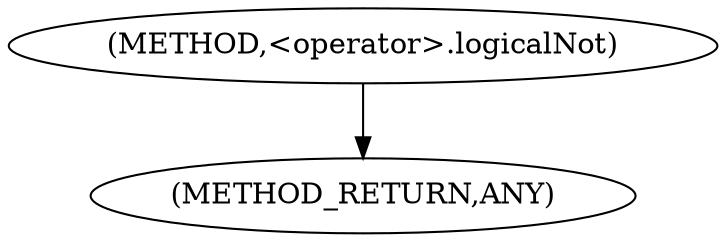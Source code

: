 digraph "&lt;operator&gt;.logicalNot" {  
"111669149719" [label = <(METHOD,&lt;operator&gt;.logicalNot)> ]
"128849018903" [label = <(METHOD_RETURN,ANY)> ]
  "111669149719" -> "128849018903" 
}
